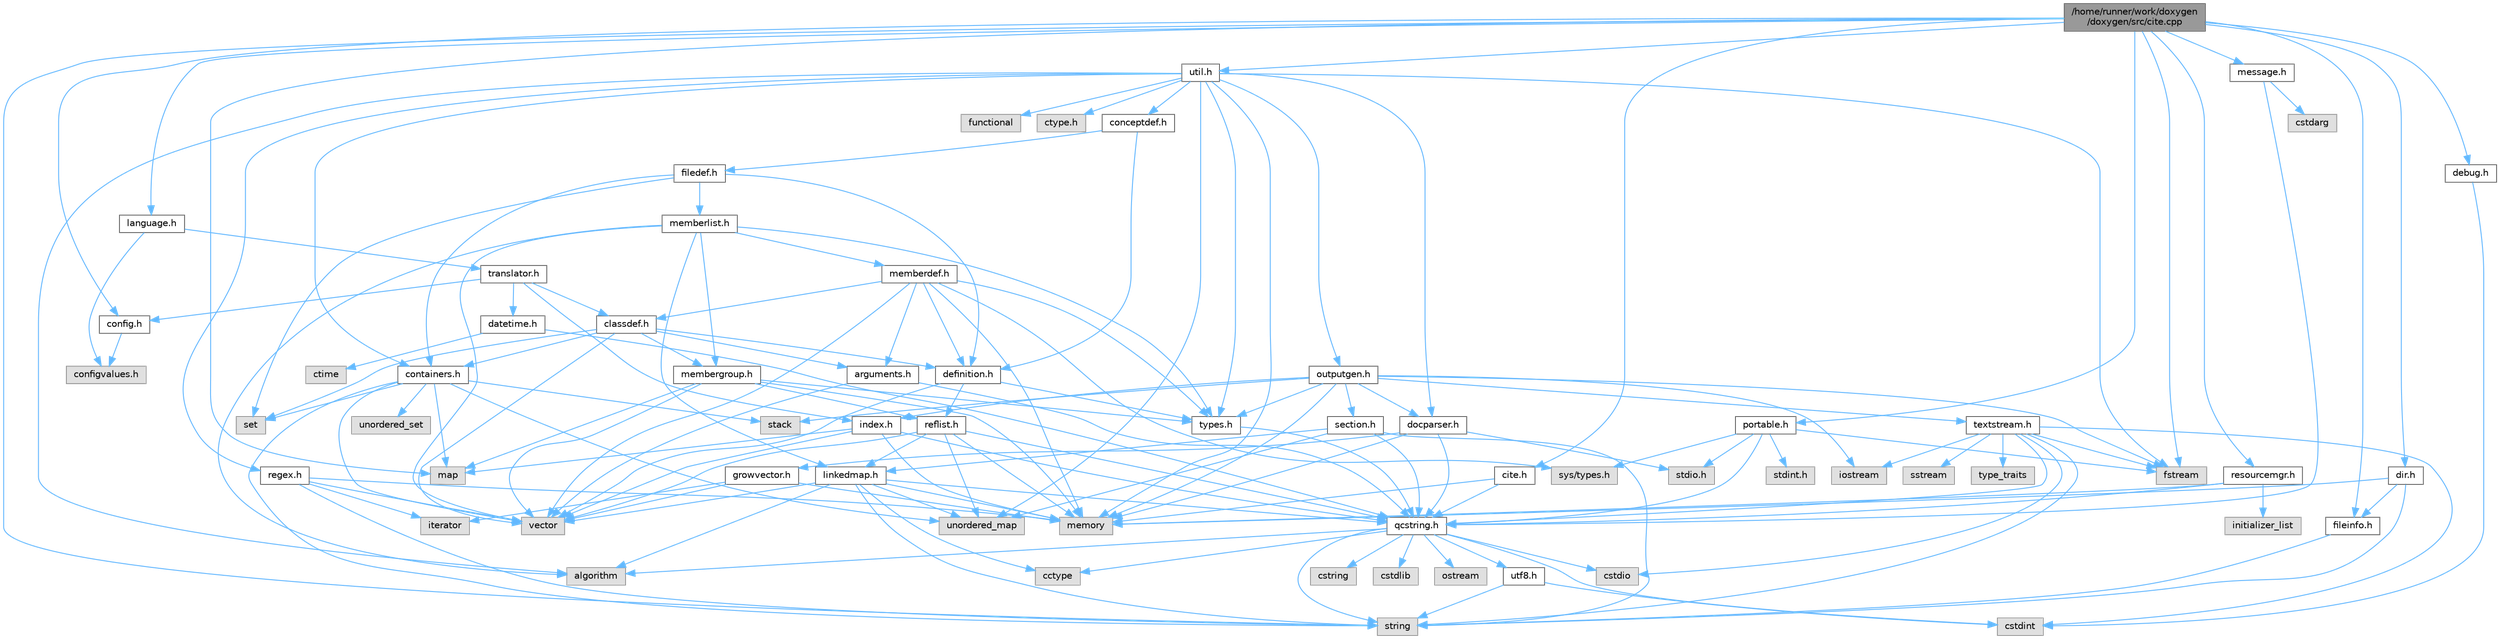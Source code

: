 digraph "/home/runner/work/doxygen/doxygen/src/cite.cpp"
{
 // INTERACTIVE_SVG=YES
 // LATEX_PDF_SIZE
  bgcolor="transparent";
  edge [fontname=Helvetica,fontsize=10,labelfontname=Helvetica,labelfontsize=10];
  node [fontname=Helvetica,fontsize=10,shape=box,height=0.2,width=0.4];
  Node1 [label="/home/runner/work/doxygen\l/doxygen/src/cite.cpp",height=0.2,width=0.4,color="gray40", fillcolor="grey60", style="filled", fontcolor="black",tooltip=" "];
  Node1 -> Node2 [color="steelblue1",style="solid"];
  Node2 [label="cite.h",height=0.2,width=0.4,color="grey40", fillcolor="white", style="filled",URL="$d7/d69/cite_8h.html",tooltip=" "];
  Node2 -> Node3 [color="steelblue1",style="solid"];
  Node3 [label="memory",height=0.2,width=0.4,color="grey60", fillcolor="#E0E0E0", style="filled",tooltip=" "];
  Node2 -> Node4 [color="steelblue1",style="solid"];
  Node4 [label="qcstring.h",height=0.2,width=0.4,color="grey40", fillcolor="white", style="filled",URL="$d7/d5c/qcstring_8h.html",tooltip=" "];
  Node4 -> Node5 [color="steelblue1",style="solid"];
  Node5 [label="string",height=0.2,width=0.4,color="grey60", fillcolor="#E0E0E0", style="filled",tooltip=" "];
  Node4 -> Node6 [color="steelblue1",style="solid"];
  Node6 [label="algorithm",height=0.2,width=0.4,color="grey60", fillcolor="#E0E0E0", style="filled",tooltip=" "];
  Node4 -> Node7 [color="steelblue1",style="solid"];
  Node7 [label="cctype",height=0.2,width=0.4,color="grey60", fillcolor="#E0E0E0", style="filled",tooltip=" "];
  Node4 -> Node8 [color="steelblue1",style="solid"];
  Node8 [label="cstring",height=0.2,width=0.4,color="grey60", fillcolor="#E0E0E0", style="filled",tooltip=" "];
  Node4 -> Node9 [color="steelblue1",style="solid"];
  Node9 [label="cstdio",height=0.2,width=0.4,color="grey60", fillcolor="#E0E0E0", style="filled",tooltip=" "];
  Node4 -> Node10 [color="steelblue1",style="solid"];
  Node10 [label="cstdlib",height=0.2,width=0.4,color="grey60", fillcolor="#E0E0E0", style="filled",tooltip=" "];
  Node4 -> Node11 [color="steelblue1",style="solid"];
  Node11 [label="cstdint",height=0.2,width=0.4,color="grey60", fillcolor="#E0E0E0", style="filled",tooltip=" "];
  Node4 -> Node12 [color="steelblue1",style="solid"];
  Node12 [label="ostream",height=0.2,width=0.4,color="grey60", fillcolor="#E0E0E0", style="filled",tooltip=" "];
  Node4 -> Node13 [color="steelblue1",style="solid"];
  Node13 [label="utf8.h",height=0.2,width=0.4,color="grey40", fillcolor="white", style="filled",URL="$db/d7c/utf8_8h.html",tooltip="Various UTF8 related helper functions."];
  Node13 -> Node11 [color="steelblue1",style="solid"];
  Node13 -> Node5 [color="steelblue1",style="solid"];
  Node1 -> Node14 [color="steelblue1",style="solid"];
  Node14 [label="config.h",height=0.2,width=0.4,color="grey40", fillcolor="white", style="filled",URL="$db/d16/config_8h.html",tooltip=" "];
  Node14 -> Node15 [color="steelblue1",style="solid"];
  Node15 [label="configvalues.h",height=0.2,width=0.4,color="grey60", fillcolor="#E0E0E0", style="filled",tooltip=" "];
  Node1 -> Node16 [color="steelblue1",style="solid"];
  Node16 [label="language.h",height=0.2,width=0.4,color="grey40", fillcolor="white", style="filled",URL="$d8/dce/language_8h.html",tooltip=" "];
  Node16 -> Node17 [color="steelblue1",style="solid"];
  Node17 [label="translator.h",height=0.2,width=0.4,color="grey40", fillcolor="white", style="filled",URL="$d9/df1/translator_8h.html",tooltip=" "];
  Node17 -> Node18 [color="steelblue1",style="solid"];
  Node18 [label="classdef.h",height=0.2,width=0.4,color="grey40", fillcolor="white", style="filled",URL="$d1/da6/classdef_8h.html",tooltip=" "];
  Node18 -> Node19 [color="steelblue1",style="solid"];
  Node19 [label="vector",height=0.2,width=0.4,color="grey60", fillcolor="#E0E0E0", style="filled",tooltip=" "];
  Node18 -> Node20 [color="steelblue1",style="solid"];
  Node20 [label="set",height=0.2,width=0.4,color="grey60", fillcolor="#E0E0E0", style="filled",tooltip=" "];
  Node18 -> Node21 [color="steelblue1",style="solid"];
  Node21 [label="containers.h",height=0.2,width=0.4,color="grey40", fillcolor="white", style="filled",URL="$d5/d75/containers_8h.html",tooltip=" "];
  Node21 -> Node19 [color="steelblue1",style="solid"];
  Node21 -> Node5 [color="steelblue1",style="solid"];
  Node21 -> Node20 [color="steelblue1",style="solid"];
  Node21 -> Node22 [color="steelblue1",style="solid"];
  Node22 [label="map",height=0.2,width=0.4,color="grey60", fillcolor="#E0E0E0", style="filled",tooltip=" "];
  Node21 -> Node23 [color="steelblue1",style="solid"];
  Node23 [label="unordered_set",height=0.2,width=0.4,color="grey60", fillcolor="#E0E0E0", style="filled",tooltip=" "];
  Node21 -> Node24 [color="steelblue1",style="solid"];
  Node24 [label="unordered_map",height=0.2,width=0.4,color="grey60", fillcolor="#E0E0E0", style="filled",tooltip=" "];
  Node21 -> Node25 [color="steelblue1",style="solid"];
  Node25 [label="stack",height=0.2,width=0.4,color="grey60", fillcolor="#E0E0E0", style="filled",tooltip=" "];
  Node18 -> Node26 [color="steelblue1",style="solid"];
  Node26 [label="definition.h",height=0.2,width=0.4,color="grey40", fillcolor="white", style="filled",URL="$df/da1/definition_8h.html",tooltip=" "];
  Node26 -> Node19 [color="steelblue1",style="solid"];
  Node26 -> Node27 [color="steelblue1",style="solid"];
  Node27 [label="types.h",height=0.2,width=0.4,color="grey40", fillcolor="white", style="filled",URL="$d9/d49/types_8h.html",tooltip="This file contains a number of basic enums and types."];
  Node27 -> Node4 [color="steelblue1",style="solid"];
  Node26 -> Node28 [color="steelblue1",style="solid"];
  Node28 [label="reflist.h",height=0.2,width=0.4,color="grey40", fillcolor="white", style="filled",URL="$d1/d02/reflist_8h.html",tooltip=" "];
  Node28 -> Node19 [color="steelblue1",style="solid"];
  Node28 -> Node24 [color="steelblue1",style="solid"];
  Node28 -> Node3 [color="steelblue1",style="solid"];
  Node28 -> Node4 [color="steelblue1",style="solid"];
  Node28 -> Node29 [color="steelblue1",style="solid"];
  Node29 [label="linkedmap.h",height=0.2,width=0.4,color="grey40", fillcolor="white", style="filled",URL="$da/de1/linkedmap_8h.html",tooltip=" "];
  Node29 -> Node24 [color="steelblue1",style="solid"];
  Node29 -> Node19 [color="steelblue1",style="solid"];
  Node29 -> Node3 [color="steelblue1",style="solid"];
  Node29 -> Node5 [color="steelblue1",style="solid"];
  Node29 -> Node6 [color="steelblue1",style="solid"];
  Node29 -> Node7 [color="steelblue1",style="solid"];
  Node29 -> Node4 [color="steelblue1",style="solid"];
  Node18 -> Node30 [color="steelblue1",style="solid"];
  Node30 [label="arguments.h",height=0.2,width=0.4,color="grey40", fillcolor="white", style="filled",URL="$df/d9b/arguments_8h.html",tooltip=" "];
  Node30 -> Node19 [color="steelblue1",style="solid"];
  Node30 -> Node4 [color="steelblue1",style="solid"];
  Node18 -> Node31 [color="steelblue1",style="solid"];
  Node31 [label="membergroup.h",height=0.2,width=0.4,color="grey40", fillcolor="white", style="filled",URL="$d9/d11/membergroup_8h.html",tooltip=" "];
  Node31 -> Node19 [color="steelblue1",style="solid"];
  Node31 -> Node22 [color="steelblue1",style="solid"];
  Node31 -> Node3 [color="steelblue1",style="solid"];
  Node31 -> Node27 [color="steelblue1",style="solid"];
  Node31 -> Node28 [color="steelblue1",style="solid"];
  Node17 -> Node14 [color="steelblue1",style="solid"];
  Node17 -> Node32 [color="steelblue1",style="solid"];
  Node32 [label="datetime.h",height=0.2,width=0.4,color="grey40", fillcolor="white", style="filled",URL="$de/d1b/datetime_8h.html",tooltip=" "];
  Node32 -> Node33 [color="steelblue1",style="solid"];
  Node33 [label="ctime",height=0.2,width=0.4,color="grey60", fillcolor="#E0E0E0", style="filled",tooltip=" "];
  Node32 -> Node4 [color="steelblue1",style="solid"];
  Node17 -> Node34 [color="steelblue1",style="solid"];
  Node34 [label="index.h",height=0.2,width=0.4,color="grey40", fillcolor="white", style="filled",URL="$d1/db5/index_8h.html",tooltip=" "];
  Node34 -> Node3 [color="steelblue1",style="solid"];
  Node34 -> Node19 [color="steelblue1",style="solid"];
  Node34 -> Node22 [color="steelblue1",style="solid"];
  Node34 -> Node4 [color="steelblue1",style="solid"];
  Node16 -> Node15 [color="steelblue1",style="solid"];
  Node1 -> Node35 [color="steelblue1",style="solid"];
  Node35 [label="message.h",height=0.2,width=0.4,color="grey40", fillcolor="white", style="filled",URL="$d2/d0d/message_8h.html",tooltip=" "];
  Node35 -> Node36 [color="steelblue1",style="solid"];
  Node36 [label="cstdarg",height=0.2,width=0.4,color="grey60", fillcolor="#E0E0E0", style="filled",tooltip=" "];
  Node35 -> Node4 [color="steelblue1",style="solid"];
  Node1 -> Node37 [color="steelblue1",style="solid"];
  Node37 [label="portable.h",height=0.2,width=0.4,color="grey40", fillcolor="white", style="filled",URL="$d2/de2/portable_8h.html",tooltip="Portable versions of functions that are platform dependent."];
  Node37 -> Node38 [color="steelblue1",style="solid"];
  Node38 [label="stdio.h",height=0.2,width=0.4,color="grey60", fillcolor="#E0E0E0", style="filled",tooltip=" "];
  Node37 -> Node39 [color="steelblue1",style="solid"];
  Node39 [label="sys/types.h",height=0.2,width=0.4,color="grey60", fillcolor="#E0E0E0", style="filled",tooltip=" "];
  Node37 -> Node40 [color="steelblue1",style="solid"];
  Node40 [label="stdint.h",height=0.2,width=0.4,color="grey60", fillcolor="#E0E0E0", style="filled",tooltip=" "];
  Node37 -> Node41 [color="steelblue1",style="solid"];
  Node41 [label="fstream",height=0.2,width=0.4,color="grey60", fillcolor="#E0E0E0", style="filled",tooltip=" "];
  Node37 -> Node4 [color="steelblue1",style="solid"];
  Node1 -> Node42 [color="steelblue1",style="solid"];
  Node42 [label="resourcemgr.h",height=0.2,width=0.4,color="grey40", fillcolor="white", style="filled",URL="$d6/d07/resourcemgr_8h.html",tooltip=" "];
  Node42 -> Node3 [color="steelblue1",style="solid"];
  Node42 -> Node43 [color="steelblue1",style="solid"];
  Node43 [label="initializer_list",height=0.2,width=0.4,color="grey60", fillcolor="#E0E0E0", style="filled",tooltip=" "];
  Node42 -> Node4 [color="steelblue1",style="solid"];
  Node1 -> Node44 [color="steelblue1",style="solid"];
  Node44 [label="util.h",height=0.2,width=0.4,color="grey40", fillcolor="white", style="filled",URL="$d8/d3c/util_8h.html",tooltip="A bunch of utility functions."];
  Node44 -> Node3 [color="steelblue1",style="solid"];
  Node44 -> Node24 [color="steelblue1",style="solid"];
  Node44 -> Node6 [color="steelblue1",style="solid"];
  Node44 -> Node45 [color="steelblue1",style="solid"];
  Node45 [label="functional",height=0.2,width=0.4,color="grey60", fillcolor="#E0E0E0", style="filled",tooltip=" "];
  Node44 -> Node41 [color="steelblue1",style="solid"];
  Node44 -> Node46 [color="steelblue1",style="solid"];
  Node46 [label="ctype.h",height=0.2,width=0.4,color="grey60", fillcolor="#E0E0E0", style="filled",tooltip=" "];
  Node44 -> Node27 [color="steelblue1",style="solid"];
  Node44 -> Node47 [color="steelblue1",style="solid"];
  Node47 [label="docparser.h",height=0.2,width=0.4,color="grey40", fillcolor="white", style="filled",URL="$de/d9c/docparser_8h.html",tooltip=" "];
  Node47 -> Node38 [color="steelblue1",style="solid"];
  Node47 -> Node3 [color="steelblue1",style="solid"];
  Node47 -> Node4 [color="steelblue1",style="solid"];
  Node47 -> Node48 [color="steelblue1",style="solid"];
  Node48 [label="growvector.h",height=0.2,width=0.4,color="grey40", fillcolor="white", style="filled",URL="$d7/d50/growvector_8h.html",tooltip=" "];
  Node48 -> Node19 [color="steelblue1",style="solid"];
  Node48 -> Node3 [color="steelblue1",style="solid"];
  Node48 -> Node49 [color="steelblue1",style="solid"];
  Node49 [label="iterator",height=0.2,width=0.4,color="grey60", fillcolor="#E0E0E0", style="filled",tooltip=" "];
  Node44 -> Node21 [color="steelblue1",style="solid"];
  Node44 -> Node50 [color="steelblue1",style="solid"];
  Node50 [label="outputgen.h",height=0.2,width=0.4,color="grey40", fillcolor="white", style="filled",URL="$df/d06/outputgen_8h.html",tooltip=" "];
  Node50 -> Node3 [color="steelblue1",style="solid"];
  Node50 -> Node25 [color="steelblue1",style="solid"];
  Node50 -> Node51 [color="steelblue1",style="solid"];
  Node51 [label="iostream",height=0.2,width=0.4,color="grey60", fillcolor="#E0E0E0", style="filled",tooltip=" "];
  Node50 -> Node41 [color="steelblue1",style="solid"];
  Node50 -> Node27 [color="steelblue1",style="solid"];
  Node50 -> Node34 [color="steelblue1",style="solid"];
  Node50 -> Node52 [color="steelblue1",style="solid"];
  Node52 [label="section.h",height=0.2,width=0.4,color="grey40", fillcolor="white", style="filled",URL="$d1/d2a/section_8h.html",tooltip=" "];
  Node52 -> Node5 [color="steelblue1",style="solid"];
  Node52 -> Node24 [color="steelblue1",style="solid"];
  Node52 -> Node4 [color="steelblue1",style="solid"];
  Node52 -> Node29 [color="steelblue1",style="solid"];
  Node50 -> Node53 [color="steelblue1",style="solid"];
  Node53 [label="textstream.h",height=0.2,width=0.4,color="grey40", fillcolor="white", style="filled",URL="$d4/d7d/textstream_8h.html",tooltip=" "];
  Node53 -> Node5 [color="steelblue1",style="solid"];
  Node53 -> Node51 [color="steelblue1",style="solid"];
  Node53 -> Node54 [color="steelblue1",style="solid"];
  Node54 [label="sstream",height=0.2,width=0.4,color="grey60", fillcolor="#E0E0E0", style="filled",tooltip=" "];
  Node53 -> Node11 [color="steelblue1",style="solid"];
  Node53 -> Node9 [color="steelblue1",style="solid"];
  Node53 -> Node41 [color="steelblue1",style="solid"];
  Node53 -> Node55 [color="steelblue1",style="solid"];
  Node55 [label="type_traits",height=0.2,width=0.4,color="grey60", fillcolor="#E0E0E0", style="filled",tooltip=" "];
  Node53 -> Node4 [color="steelblue1",style="solid"];
  Node50 -> Node47 [color="steelblue1",style="solid"];
  Node44 -> Node56 [color="steelblue1",style="solid"];
  Node56 [label="regex.h",height=0.2,width=0.4,color="grey40", fillcolor="white", style="filled",URL="$d1/d21/regex_8h.html",tooltip=" "];
  Node56 -> Node3 [color="steelblue1",style="solid"];
  Node56 -> Node5 [color="steelblue1",style="solid"];
  Node56 -> Node19 [color="steelblue1",style="solid"];
  Node56 -> Node49 [color="steelblue1",style="solid"];
  Node44 -> Node57 [color="steelblue1",style="solid"];
  Node57 [label="conceptdef.h",height=0.2,width=0.4,color="grey40", fillcolor="white", style="filled",URL="$da/df1/conceptdef_8h.html",tooltip=" "];
  Node57 -> Node26 [color="steelblue1",style="solid"];
  Node57 -> Node58 [color="steelblue1",style="solid"];
  Node58 [label="filedef.h",height=0.2,width=0.4,color="grey40", fillcolor="white", style="filled",URL="$d4/d3a/filedef_8h.html",tooltip=" "];
  Node58 -> Node20 [color="steelblue1",style="solid"];
  Node58 -> Node26 [color="steelblue1",style="solid"];
  Node58 -> Node59 [color="steelblue1",style="solid"];
  Node59 [label="memberlist.h",height=0.2,width=0.4,color="grey40", fillcolor="white", style="filled",URL="$dd/d78/memberlist_8h.html",tooltip=" "];
  Node59 -> Node19 [color="steelblue1",style="solid"];
  Node59 -> Node6 [color="steelblue1",style="solid"];
  Node59 -> Node60 [color="steelblue1",style="solid"];
  Node60 [label="memberdef.h",height=0.2,width=0.4,color="grey40", fillcolor="white", style="filled",URL="$d4/d46/memberdef_8h.html",tooltip=" "];
  Node60 -> Node19 [color="steelblue1",style="solid"];
  Node60 -> Node3 [color="steelblue1",style="solid"];
  Node60 -> Node39 [color="steelblue1",style="solid"];
  Node60 -> Node27 [color="steelblue1",style="solid"];
  Node60 -> Node26 [color="steelblue1",style="solid"];
  Node60 -> Node30 [color="steelblue1",style="solid"];
  Node60 -> Node18 [color="steelblue1",style="solid"];
  Node59 -> Node29 [color="steelblue1",style="solid"];
  Node59 -> Node27 [color="steelblue1",style="solid"];
  Node59 -> Node31 [color="steelblue1",style="solid"];
  Node58 -> Node21 [color="steelblue1",style="solid"];
  Node1 -> Node61 [color="steelblue1",style="solid"];
  Node61 [label="debug.h",height=0.2,width=0.4,color="grey40", fillcolor="white", style="filled",URL="$db/d16/debug_8h.html",tooltip=" "];
  Node61 -> Node11 [color="steelblue1",style="solid"];
  Node1 -> Node62 [color="steelblue1",style="solid"];
  Node62 [label="fileinfo.h",height=0.2,width=0.4,color="grey40", fillcolor="white", style="filled",URL="$df/d45/fileinfo_8h.html",tooltip=" "];
  Node62 -> Node5 [color="steelblue1",style="solid"];
  Node1 -> Node63 [color="steelblue1",style="solid"];
  Node63 [label="dir.h",height=0.2,width=0.4,color="grey40", fillcolor="white", style="filled",URL="$df/d9c/dir_8h.html",tooltip=" "];
  Node63 -> Node5 [color="steelblue1",style="solid"];
  Node63 -> Node3 [color="steelblue1",style="solid"];
  Node63 -> Node62 [color="steelblue1",style="solid"];
  Node1 -> Node22 [color="steelblue1",style="solid"];
  Node1 -> Node5 [color="steelblue1",style="solid"];
  Node1 -> Node41 [color="steelblue1",style="solid"];
}
